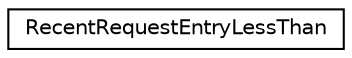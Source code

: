 digraph "Graphical Class Hierarchy"
{
 // LATEX_PDF_SIZE
  edge [fontname="Helvetica",fontsize="10",labelfontname="Helvetica",labelfontsize="10"];
  node [fontname="Helvetica",fontsize="10",shape=record];
  rankdir="LR";
  Node0 [label="RecentRequestEntryLessThan",height=0.2,width=0.4,color="black", fillcolor="white", style="filled",URL="$class_recent_request_entry_less_than.html",tooltip=" "];
}

